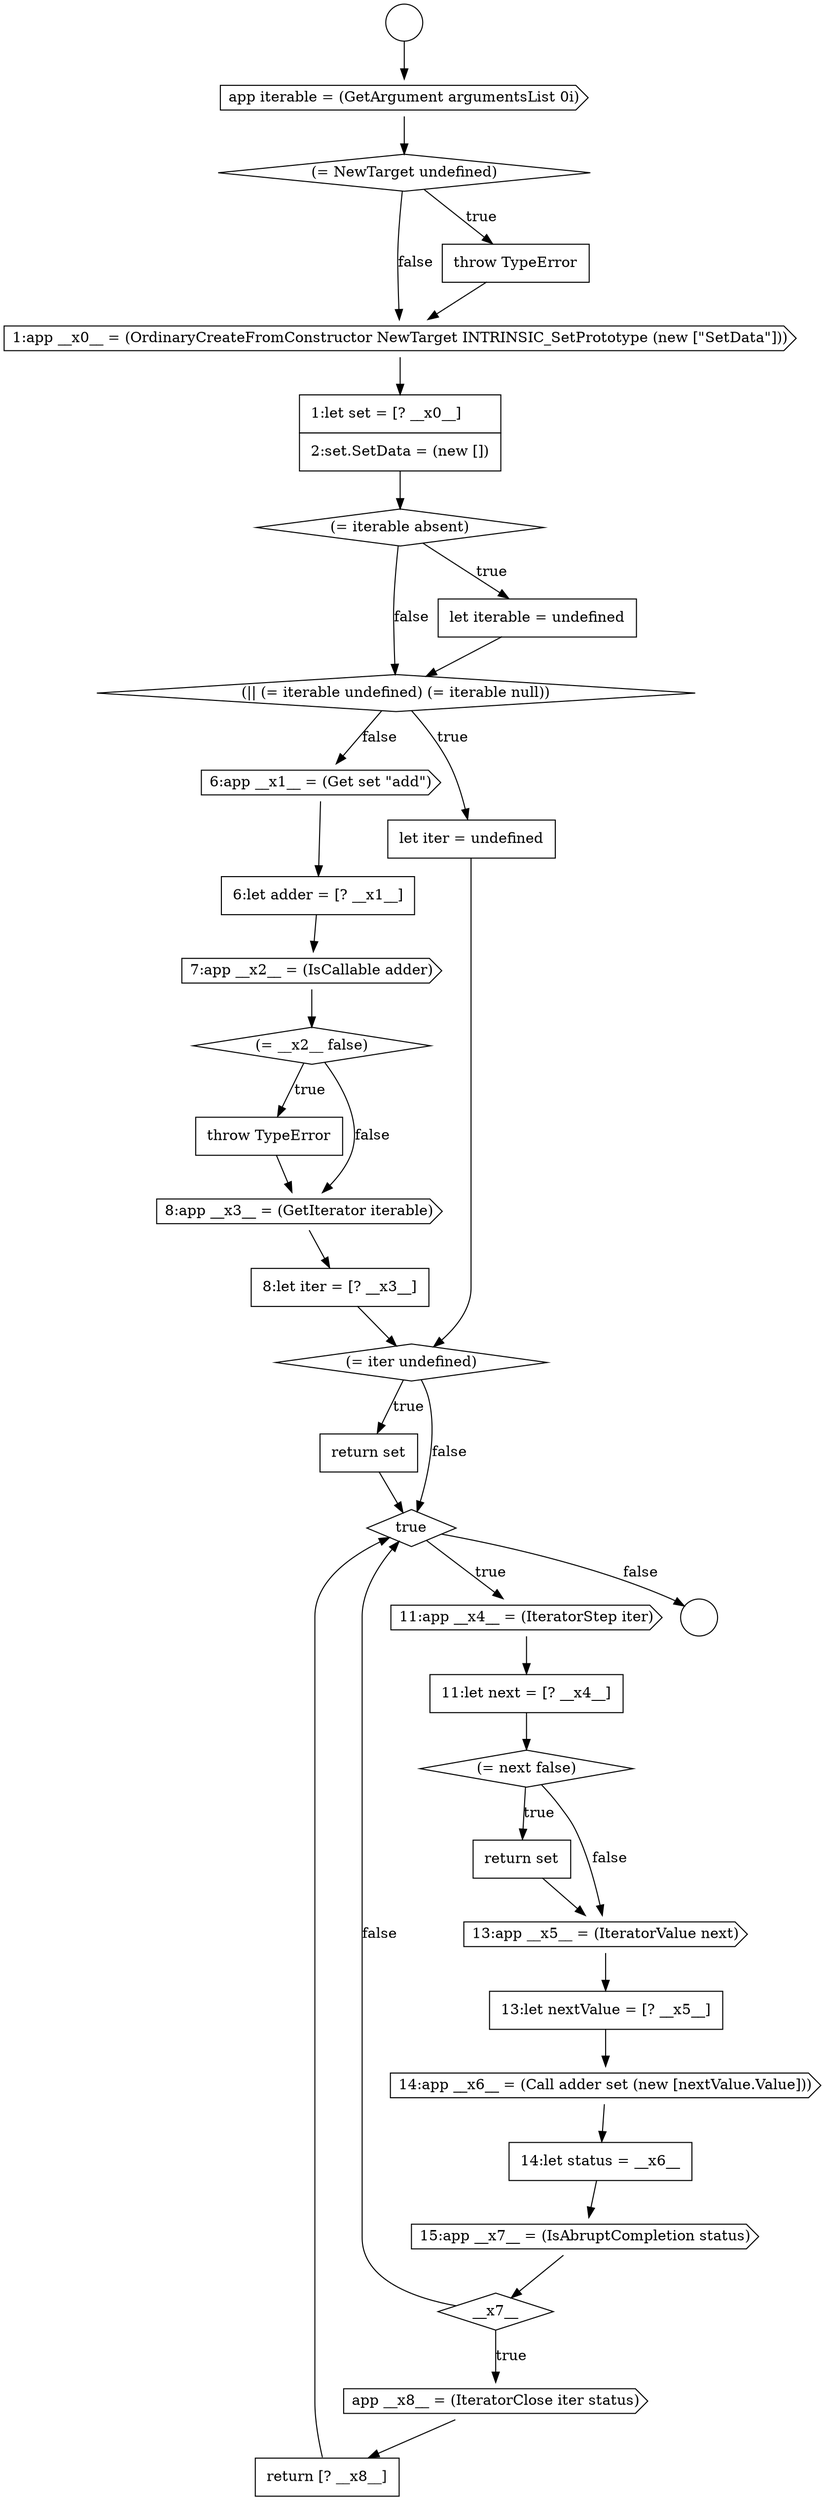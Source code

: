 digraph {
  node15009 [shape=cds, label=<<font color="black">7:app __x2__ = (IsCallable adder)</font>> color="black" fillcolor="white" style=filled]
  node15013 [shape=none, margin=0, label=<<font color="black">
    <table border="0" cellborder="1" cellspacing="0" cellpadding="10">
      <tr><td align="left">8:let iter = [? __x3__]</td></tr>
    </table>
  </font>> color="black" fillcolor="white" style=filled]
  node15002 [shape=none, margin=0, label=<<font color="black">
    <table border="0" cellborder="1" cellspacing="0" cellpadding="10">
      <tr><td align="left">1:let set = [? __x0__]</td></tr>
      <tr><td align="left">2:set.SetData = (new [])</td></tr>
    </table>
  </font>> color="black" fillcolor="white" style=filled]
  node15028 [shape=none, margin=0, label=<<font color="black">
    <table border="0" cellborder="1" cellspacing="0" cellpadding="10">
      <tr><td align="left">return [? __x8__]</td></tr>
    </table>
  </font>> color="black" fillcolor="white" style=filled]
  node15014 [shape=diamond, label=<<font color="black">(= iter undefined)</font>> color="black" fillcolor="white" style=filled]
  node15025 [shape=cds, label=<<font color="black">15:app __x7__ = (IsAbruptCompletion status)</font>> color="black" fillcolor="white" style=filled]
  node15015 [shape=none, margin=0, label=<<font color="black">
    <table border="0" cellborder="1" cellspacing="0" cellpadding="10">
      <tr><td align="left">return set</td></tr>
    </table>
  </font>> color="black" fillcolor="white" style=filled]
  node15020 [shape=none, margin=0, label=<<font color="black">
    <table border="0" cellborder="1" cellspacing="0" cellpadding="10">
      <tr><td align="left">return set</td></tr>
    </table>
  </font>> color="black" fillcolor="white" style=filled]
  node15027 [shape=cds, label=<<font color="black">app __x8__ = (IteratorClose iter status)</font>> color="black" fillcolor="white" style=filled]
  node15019 [shape=diamond, label=<<font color="black">(= next false)</font>> color="black" fillcolor="white" style=filled]
  node14996 [shape=circle label=" " color="black" fillcolor="white" style=filled]
  node15023 [shape=cds, label=<<font color="black">14:app __x6__ = (Call adder set (new [nextValue.Value]))</font>> color="black" fillcolor="white" style=filled]
  node15008 [shape=none, margin=0, label=<<font color="black">
    <table border="0" cellborder="1" cellspacing="0" cellpadding="10">
      <tr><td align="left">6:let adder = [? __x1__]</td></tr>
    </table>
  </font>> color="black" fillcolor="white" style=filled]
  node15018 [shape=none, margin=0, label=<<font color="black">
    <table border="0" cellborder="1" cellspacing="0" cellpadding="10">
      <tr><td align="left">11:let next = [? __x4__]</td></tr>
    </table>
  </font>> color="black" fillcolor="white" style=filled]
  node15005 [shape=diamond, label=<<font color="black">(|| (= iterable undefined) (= iterable null))</font>> color="black" fillcolor="white" style=filled]
  node15017 [shape=cds, label=<<font color="black">11:app __x4__ = (IteratorStep iter)</font>> color="black" fillcolor="white" style=filled]
  node15022 [shape=none, margin=0, label=<<font color="black">
    <table border="0" cellborder="1" cellspacing="0" cellpadding="10">
      <tr><td align="left">13:let nextValue = [? __x5__]</td></tr>
    </table>
  </font>> color="black" fillcolor="white" style=filled]
  node15001 [shape=cds, label=<<font color="black">1:app __x0__ = (OrdinaryCreateFromConstructor NewTarget INTRINSIC_SetPrototype (new [&quot;SetData&quot;]))</font>> color="black" fillcolor="white" style=filled]
  node15007 [shape=cds, label=<<font color="black">6:app __x1__ = (Get set &quot;add&quot;)</font>> color="black" fillcolor="white" style=filled]
  node15010 [shape=diamond, label=<<font color="black">(= __x2__ false)</font>> color="black" fillcolor="white" style=filled]
  node14997 [shape=circle label=" " color="black" fillcolor="white" style=filled]
  node15011 [shape=none, margin=0, label=<<font color="black">
    <table border="0" cellborder="1" cellspacing="0" cellpadding="10">
      <tr><td align="left">throw TypeError</td></tr>
    </table>
  </font>> color="black" fillcolor="white" style=filled]
  node15004 [shape=none, margin=0, label=<<font color="black">
    <table border="0" cellborder="1" cellspacing="0" cellpadding="10">
      <tr><td align="left">let iterable = undefined</td></tr>
    </table>
  </font>> color="black" fillcolor="white" style=filled]
  node15006 [shape=none, margin=0, label=<<font color="black">
    <table border="0" cellborder="1" cellspacing="0" cellpadding="10">
      <tr><td align="left">let iter = undefined</td></tr>
    </table>
  </font>> color="black" fillcolor="white" style=filled]
  node15021 [shape=cds, label=<<font color="black">13:app __x5__ = (IteratorValue next)</font>> color="black" fillcolor="white" style=filled]
  node15026 [shape=diamond, label=<<font color="black">__x7__</font>> color="black" fillcolor="white" style=filled]
  node14998 [shape=cds, label=<<font color="black">app iterable = (GetArgument argumentsList 0i)</font>> color="black" fillcolor="white" style=filled]
  node15000 [shape=none, margin=0, label=<<font color="black">
    <table border="0" cellborder="1" cellspacing="0" cellpadding="10">
      <tr><td align="left">throw TypeError</td></tr>
    </table>
  </font>> color="black" fillcolor="white" style=filled]
  node15016 [shape=diamond, label=<<font color="black">true</font>> color="black" fillcolor="white" style=filled]
  node14999 [shape=diamond, label=<<font color="black">(= NewTarget undefined)</font>> color="black" fillcolor="white" style=filled]
  node15012 [shape=cds, label=<<font color="black">8:app __x3__ = (GetIterator iterable)</font>> color="black" fillcolor="white" style=filled]
  node15003 [shape=diamond, label=<<font color="black">(= iterable absent)</font>> color="black" fillcolor="white" style=filled]
  node15024 [shape=none, margin=0, label=<<font color="black">
    <table border="0" cellborder="1" cellspacing="0" cellpadding="10">
      <tr><td align="left">14:let status = __x6__</td></tr>
    </table>
  </font>> color="black" fillcolor="white" style=filled]
  node15025 -> node15026 [ color="black"]
  node15015 -> node15016 [ color="black"]
  node15009 -> node15010 [ color="black"]
  node15004 -> node15005 [ color="black"]
  node15026 -> node15027 [label=<<font color="black">true</font>> color="black"]
  node15026 -> node15016 [label=<<font color="black">false</font>> color="black"]
  node15013 -> node15014 [ color="black"]
  node15018 -> node15019 [ color="black"]
  node14999 -> node15000 [label=<<font color="black">true</font>> color="black"]
  node14999 -> node15001 [label=<<font color="black">false</font>> color="black"]
  node15028 -> node15016 [ color="black"]
  node15023 -> node15024 [ color="black"]
  node15014 -> node15015 [label=<<font color="black">true</font>> color="black"]
  node15014 -> node15016 [label=<<font color="black">false</font>> color="black"]
  node15012 -> node15013 [ color="black"]
  node15019 -> node15020 [label=<<font color="black">true</font>> color="black"]
  node15019 -> node15021 [label=<<font color="black">false</font>> color="black"]
  node15010 -> node15011 [label=<<font color="black">true</font>> color="black"]
  node15010 -> node15012 [label=<<font color="black">false</font>> color="black"]
  node15000 -> node15001 [ color="black"]
  node15001 -> node15002 [ color="black"]
  node15006 -> node15014 [ color="black"]
  node15002 -> node15003 [ color="black"]
  node14996 -> node14998 [ color="black"]
  node15011 -> node15012 [ color="black"]
  node15005 -> node15006 [label=<<font color="black">true</font>> color="black"]
  node15005 -> node15007 [label=<<font color="black">false</font>> color="black"]
  node15024 -> node15025 [ color="black"]
  node15016 -> node15017 [label=<<font color="black">true</font>> color="black"]
  node15016 -> node14997 [label=<<font color="black">false</font>> color="black"]
  node15007 -> node15008 [ color="black"]
  node15027 -> node15028 [ color="black"]
  node15022 -> node15023 [ color="black"]
  node15017 -> node15018 [ color="black"]
  node15003 -> node15004 [label=<<font color="black">true</font>> color="black"]
  node15003 -> node15005 [label=<<font color="black">false</font>> color="black"]
  node14998 -> node14999 [ color="black"]
  node15021 -> node15022 [ color="black"]
  node15020 -> node15021 [ color="black"]
  node15008 -> node15009 [ color="black"]
}
